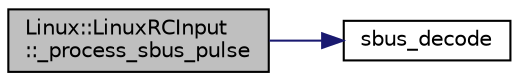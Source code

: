 digraph "Linux::LinuxRCInput::_process_sbus_pulse"
{
 // INTERACTIVE_SVG=YES
  edge [fontname="Helvetica",fontsize="10",labelfontname="Helvetica",labelfontsize="10"];
  node [fontname="Helvetica",fontsize="10",shape=record];
  rankdir="LR";
  Node1 [label="Linux::LinuxRCInput\l::_process_sbus_pulse",height=0.2,width=0.4,color="black", fillcolor="grey75", style="filled" fontcolor="black"];
  Node1 -> Node2 [color="midnightblue",fontsize="10",style="solid",fontname="Helvetica"];
  Node2 [label="sbus_decode",height=0.2,width=0.4,color="black", fillcolor="white", style="filled",URL="$sbus_8cpp.html#ae8ff4d6576477166a18b6d229030f21e"];
}
